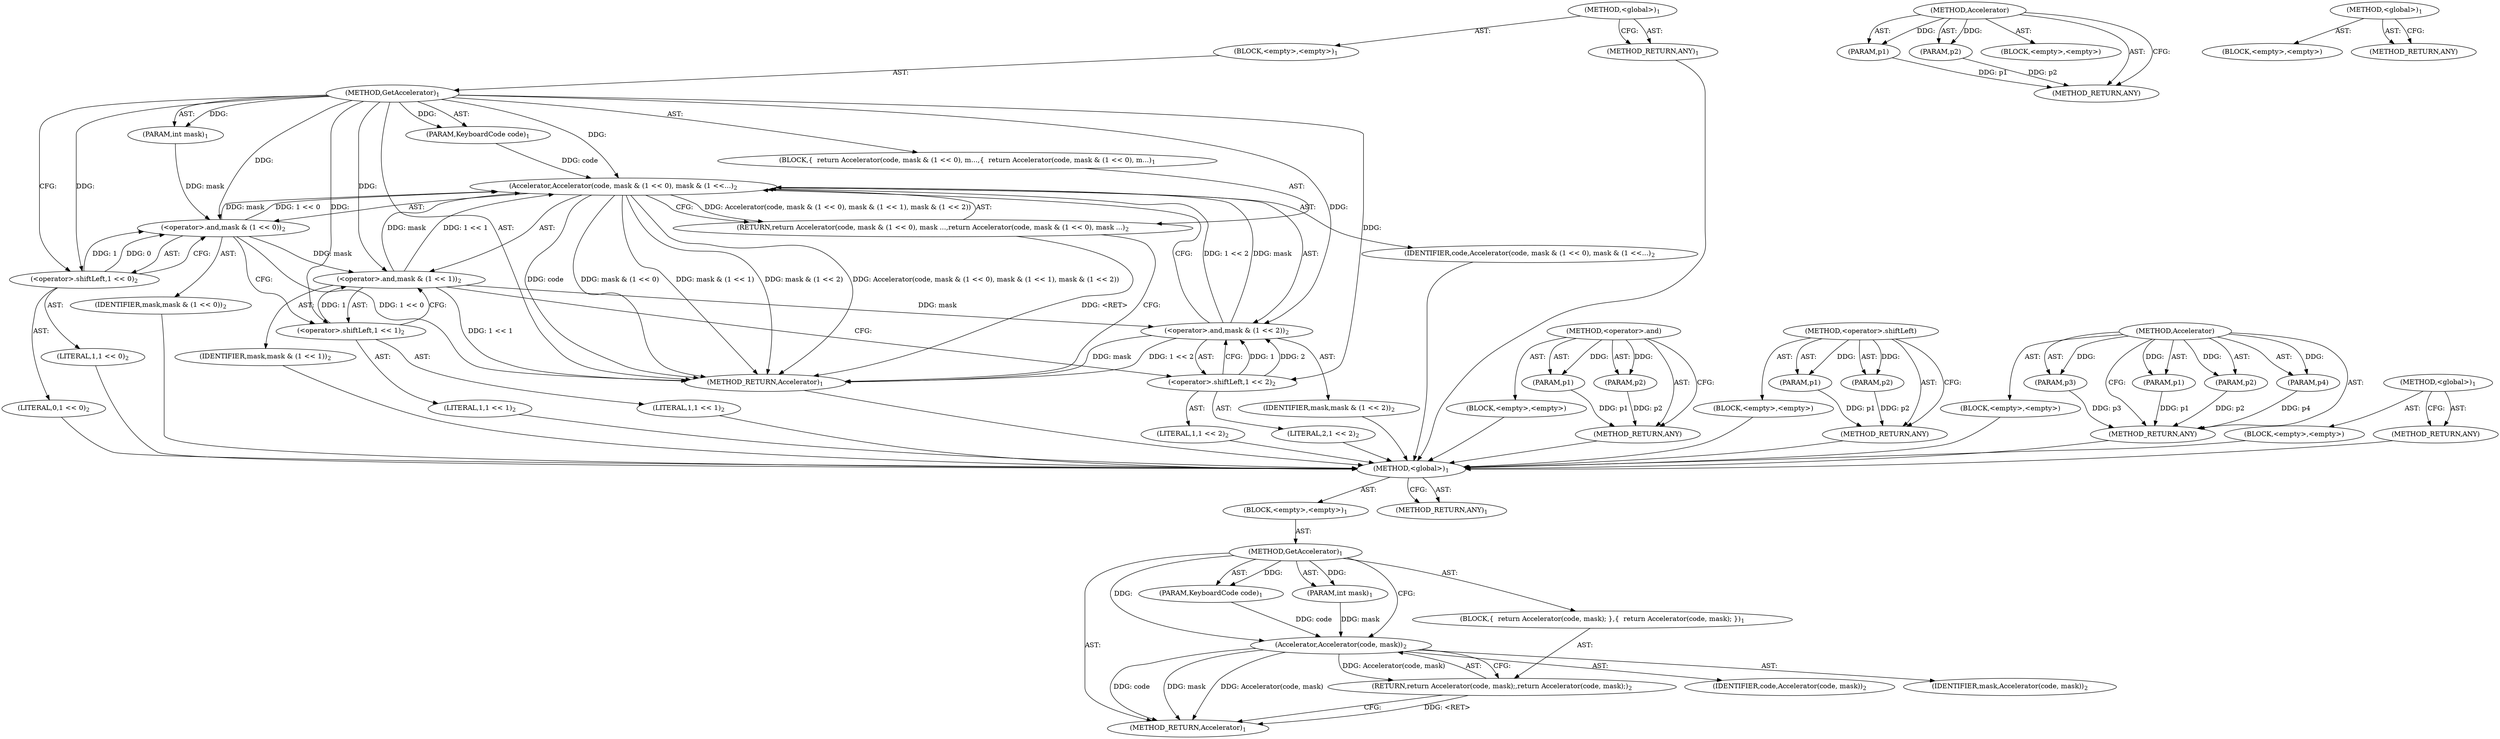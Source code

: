 digraph "&lt;global&gt;" {
vulnerable_6 [label=<(METHOD,&lt;global&gt;)<SUB>1</SUB>>];
vulnerable_7 [label=<(BLOCK,&lt;empty&gt;,&lt;empty&gt;)<SUB>1</SUB>>];
vulnerable_8 [label=<(METHOD,GetAccelerator)<SUB>1</SUB>>];
vulnerable_9 [label=<(PARAM,KeyboardCode code)<SUB>1</SUB>>];
vulnerable_10 [label=<(PARAM,int mask)<SUB>1</SUB>>];
vulnerable_11 [label=<(BLOCK,{
  return Accelerator(code, mask &amp; (1 &lt;&lt; 0), m...,{
  return Accelerator(code, mask &amp; (1 &lt;&lt; 0), m...)<SUB>1</SUB>>];
vulnerable_12 [label=<(RETURN,return Accelerator(code, mask &amp; (1 &lt;&lt; 0), mask ...,return Accelerator(code, mask &amp; (1 &lt;&lt; 0), mask ...)<SUB>2</SUB>>];
vulnerable_13 [label=<(Accelerator,Accelerator(code, mask &amp; (1 &lt;&lt; 0), mask &amp; (1 &lt;&lt;...)<SUB>2</SUB>>];
vulnerable_14 [label=<(IDENTIFIER,code,Accelerator(code, mask &amp; (1 &lt;&lt; 0), mask &amp; (1 &lt;&lt;...)<SUB>2</SUB>>];
vulnerable_15 [label=<(&lt;operator&gt;.and,mask &amp; (1 &lt;&lt; 0))<SUB>2</SUB>>];
vulnerable_16 [label=<(IDENTIFIER,mask,mask &amp; (1 &lt;&lt; 0))<SUB>2</SUB>>];
vulnerable_17 [label=<(&lt;operator&gt;.shiftLeft,1 &lt;&lt; 0)<SUB>2</SUB>>];
vulnerable_18 [label=<(LITERAL,1,1 &lt;&lt; 0)<SUB>2</SUB>>];
vulnerable_19 [label=<(LITERAL,0,1 &lt;&lt; 0)<SUB>2</SUB>>];
vulnerable_20 [label=<(&lt;operator&gt;.and,mask &amp; (1 &lt;&lt; 1))<SUB>2</SUB>>];
vulnerable_21 [label=<(IDENTIFIER,mask,mask &amp; (1 &lt;&lt; 1))<SUB>2</SUB>>];
vulnerable_22 [label=<(&lt;operator&gt;.shiftLeft,1 &lt;&lt; 1)<SUB>2</SUB>>];
vulnerable_23 [label=<(LITERAL,1,1 &lt;&lt; 1)<SUB>2</SUB>>];
vulnerable_24 [label=<(LITERAL,1,1 &lt;&lt; 1)<SUB>2</SUB>>];
vulnerable_25 [label=<(&lt;operator&gt;.and,mask &amp; (1 &lt;&lt; 2))<SUB>2</SUB>>];
vulnerable_26 [label=<(IDENTIFIER,mask,mask &amp; (1 &lt;&lt; 2))<SUB>2</SUB>>];
vulnerable_27 [label=<(&lt;operator&gt;.shiftLeft,1 &lt;&lt; 2)<SUB>2</SUB>>];
vulnerable_28 [label=<(LITERAL,1,1 &lt;&lt; 2)<SUB>2</SUB>>];
vulnerable_29 [label=<(LITERAL,2,1 &lt;&lt; 2)<SUB>2</SUB>>];
vulnerable_30 [label=<(METHOD_RETURN,Accelerator)<SUB>1</SUB>>];
vulnerable_32 [label=<(METHOD_RETURN,ANY)<SUB>1</SUB>>];
vulnerable_58 [label=<(METHOD,&lt;operator&gt;.and)>];
vulnerable_59 [label=<(PARAM,p1)>];
vulnerable_60 [label=<(PARAM,p2)>];
vulnerable_61 [label=<(BLOCK,&lt;empty&gt;,&lt;empty&gt;)>];
vulnerable_62 [label=<(METHOD_RETURN,ANY)>];
vulnerable_63 [label=<(METHOD,&lt;operator&gt;.shiftLeft)>];
vulnerable_64 [label=<(PARAM,p1)>];
vulnerable_65 [label=<(PARAM,p2)>];
vulnerable_66 [label=<(BLOCK,&lt;empty&gt;,&lt;empty&gt;)>];
vulnerable_67 [label=<(METHOD_RETURN,ANY)>];
vulnerable_51 [label=<(METHOD,Accelerator)>];
vulnerable_52 [label=<(PARAM,p1)>];
vulnerable_53 [label=<(PARAM,p2)>];
vulnerable_54 [label=<(PARAM,p3)>];
vulnerable_55 [label=<(PARAM,p4)>];
vulnerable_56 [label=<(BLOCK,&lt;empty&gt;,&lt;empty&gt;)>];
vulnerable_57 [label=<(METHOD_RETURN,ANY)>];
vulnerable_45 [label=<(METHOD,&lt;global&gt;)<SUB>1</SUB>>];
vulnerable_46 [label=<(BLOCK,&lt;empty&gt;,&lt;empty&gt;)>];
vulnerable_47 [label=<(METHOD_RETURN,ANY)>];
fixed_6 [label=<(METHOD,&lt;global&gt;)<SUB>1</SUB>>];
fixed_7 [label=<(BLOCK,&lt;empty&gt;,&lt;empty&gt;)<SUB>1</SUB>>];
fixed_8 [label=<(METHOD,GetAccelerator)<SUB>1</SUB>>];
fixed_9 [label=<(PARAM,KeyboardCode code)<SUB>1</SUB>>];
fixed_10 [label=<(PARAM,int mask)<SUB>1</SUB>>];
fixed_11 [label=<(BLOCK,{
  return Accelerator(code, mask);
 },{
  return Accelerator(code, mask);
 })<SUB>1</SUB>>];
fixed_12 [label=<(RETURN,return Accelerator(code, mask);,return Accelerator(code, mask);)<SUB>2</SUB>>];
fixed_13 [label=<(Accelerator,Accelerator(code, mask))<SUB>2</SUB>>];
fixed_14 [label=<(IDENTIFIER,code,Accelerator(code, mask))<SUB>2</SUB>>];
fixed_15 [label=<(IDENTIFIER,mask,Accelerator(code, mask))<SUB>2</SUB>>];
fixed_16 [label=<(METHOD_RETURN,Accelerator)<SUB>1</SUB>>];
fixed_18 [label=<(METHOD_RETURN,ANY)<SUB>1</SUB>>];
fixed_37 [label=<(METHOD,Accelerator)>];
fixed_38 [label=<(PARAM,p1)>];
fixed_39 [label=<(PARAM,p2)>];
fixed_40 [label=<(BLOCK,&lt;empty&gt;,&lt;empty&gt;)>];
fixed_41 [label=<(METHOD_RETURN,ANY)>];
fixed_31 [label=<(METHOD,&lt;global&gt;)<SUB>1</SUB>>];
fixed_32 [label=<(BLOCK,&lt;empty&gt;,&lt;empty&gt;)>];
fixed_33 [label=<(METHOD_RETURN,ANY)>];
vulnerable_6 -> vulnerable_7  [key=0, label="AST: "];
vulnerable_6 -> vulnerable_32  [key=0, label="AST: "];
vulnerable_6 -> vulnerable_32  [key=1, label="CFG: "];
vulnerable_7 -> vulnerable_8  [key=0, label="AST: "];
vulnerable_8 -> vulnerable_9  [key=0, label="AST: "];
vulnerable_8 -> vulnerable_9  [key=1, label="DDG: "];
vulnerable_8 -> vulnerable_10  [key=0, label="AST: "];
vulnerable_8 -> vulnerable_10  [key=1, label="DDG: "];
vulnerable_8 -> vulnerable_11  [key=0, label="AST: "];
vulnerable_8 -> vulnerable_30  [key=0, label="AST: "];
vulnerable_8 -> vulnerable_17  [key=0, label="CFG: "];
vulnerable_8 -> vulnerable_17  [key=1, label="DDG: "];
vulnerable_8 -> vulnerable_13  [key=0, label="DDG: "];
vulnerable_8 -> vulnerable_15  [key=0, label="DDG: "];
vulnerable_8 -> vulnerable_20  [key=0, label="DDG: "];
vulnerable_8 -> vulnerable_25  [key=0, label="DDG: "];
vulnerable_8 -> vulnerable_22  [key=0, label="DDG: "];
vulnerable_8 -> vulnerable_27  [key=0, label="DDG: "];
vulnerable_9 -> vulnerable_13  [key=0, label="DDG: code"];
vulnerable_10 -> vulnerable_15  [key=0, label="DDG: mask"];
vulnerable_11 -> vulnerable_12  [key=0, label="AST: "];
vulnerable_12 -> vulnerable_13  [key=0, label="AST: "];
vulnerable_12 -> vulnerable_30  [key=0, label="CFG: "];
vulnerable_12 -> vulnerable_30  [key=1, label="DDG: &lt;RET&gt;"];
vulnerable_13 -> vulnerable_14  [key=0, label="AST: "];
vulnerable_13 -> vulnerable_15  [key=0, label="AST: "];
vulnerable_13 -> vulnerable_20  [key=0, label="AST: "];
vulnerable_13 -> vulnerable_25  [key=0, label="AST: "];
vulnerable_13 -> vulnerable_12  [key=0, label="CFG: "];
vulnerable_13 -> vulnerable_12  [key=1, label="DDG: Accelerator(code, mask &amp; (1 &lt;&lt; 0), mask &amp; (1 &lt;&lt; 1), mask &amp; (1 &lt;&lt; 2))"];
vulnerable_13 -> vulnerable_30  [key=0, label="DDG: code"];
vulnerable_13 -> vulnerable_30  [key=1, label="DDG: mask &amp; (1 &lt;&lt; 0)"];
vulnerable_13 -> vulnerable_30  [key=2, label="DDG: mask &amp; (1 &lt;&lt; 1)"];
vulnerable_13 -> vulnerable_30  [key=3, label="DDG: mask &amp; (1 &lt;&lt; 2)"];
vulnerable_13 -> vulnerable_30  [key=4, label="DDG: Accelerator(code, mask &amp; (1 &lt;&lt; 0), mask &amp; (1 &lt;&lt; 1), mask &amp; (1 &lt;&lt; 2))"];
vulnerable_14 -> fixed_6  [key=0];
vulnerable_15 -> vulnerable_16  [key=0, label="AST: "];
vulnerable_15 -> vulnerable_17  [key=0, label="AST: "];
vulnerable_15 -> vulnerable_22  [key=0, label="CFG: "];
vulnerable_15 -> vulnerable_30  [key=0, label="DDG: 1 &lt;&lt; 0"];
vulnerable_15 -> vulnerable_13  [key=0, label="DDG: mask"];
vulnerable_15 -> vulnerable_13  [key=1, label="DDG: 1 &lt;&lt; 0"];
vulnerable_15 -> vulnerable_20  [key=0, label="DDG: mask"];
vulnerable_16 -> fixed_6  [key=0];
vulnerable_17 -> vulnerable_18  [key=0, label="AST: "];
vulnerable_17 -> vulnerable_19  [key=0, label="AST: "];
vulnerable_17 -> vulnerable_15  [key=0, label="CFG: "];
vulnerable_17 -> vulnerable_15  [key=1, label="DDG: 1"];
vulnerable_17 -> vulnerable_15  [key=2, label="DDG: 0"];
vulnerable_18 -> fixed_6  [key=0];
vulnerable_19 -> fixed_6  [key=0];
vulnerable_20 -> vulnerable_21  [key=0, label="AST: "];
vulnerable_20 -> vulnerable_22  [key=0, label="AST: "];
vulnerable_20 -> vulnerable_27  [key=0, label="CFG: "];
vulnerable_20 -> vulnerable_30  [key=0, label="DDG: 1 &lt;&lt; 1"];
vulnerable_20 -> vulnerable_13  [key=0, label="DDG: mask"];
vulnerable_20 -> vulnerable_13  [key=1, label="DDG: 1 &lt;&lt; 1"];
vulnerable_20 -> vulnerable_25  [key=0, label="DDG: mask"];
vulnerable_21 -> fixed_6  [key=0];
vulnerable_22 -> vulnerable_23  [key=0, label="AST: "];
vulnerable_22 -> vulnerable_24  [key=0, label="AST: "];
vulnerable_22 -> vulnerable_20  [key=0, label="CFG: "];
vulnerable_22 -> vulnerable_20  [key=1, label="DDG: 1"];
vulnerable_23 -> fixed_6  [key=0];
vulnerable_24 -> fixed_6  [key=0];
vulnerable_25 -> vulnerable_26  [key=0, label="AST: "];
vulnerable_25 -> vulnerable_27  [key=0, label="AST: "];
vulnerable_25 -> vulnerable_13  [key=0, label="CFG: "];
vulnerable_25 -> vulnerable_13  [key=1, label="DDG: mask"];
vulnerable_25 -> vulnerable_13  [key=2, label="DDG: 1 &lt;&lt; 2"];
vulnerable_25 -> vulnerable_30  [key=0, label="DDG: mask"];
vulnerable_25 -> vulnerable_30  [key=1, label="DDG: 1 &lt;&lt; 2"];
vulnerable_26 -> fixed_6  [key=0];
vulnerable_27 -> vulnerable_28  [key=0, label="AST: "];
vulnerable_27 -> vulnerable_29  [key=0, label="AST: "];
vulnerable_27 -> vulnerable_25  [key=0, label="CFG: "];
vulnerable_27 -> vulnerable_25  [key=1, label="DDG: 1"];
vulnerable_27 -> vulnerable_25  [key=2, label="DDG: 2"];
vulnerable_28 -> fixed_6  [key=0];
vulnerable_29 -> fixed_6  [key=0];
vulnerable_30 -> fixed_6  [key=0];
vulnerable_32 -> fixed_6  [key=0];
vulnerable_58 -> vulnerable_59  [key=0, label="AST: "];
vulnerable_58 -> vulnerable_59  [key=1, label="DDG: "];
vulnerable_58 -> vulnerable_61  [key=0, label="AST: "];
vulnerable_58 -> vulnerable_60  [key=0, label="AST: "];
vulnerable_58 -> vulnerable_60  [key=1, label="DDG: "];
vulnerable_58 -> vulnerable_62  [key=0, label="AST: "];
vulnerable_58 -> vulnerable_62  [key=1, label="CFG: "];
vulnerable_59 -> vulnerable_62  [key=0, label="DDG: p1"];
vulnerable_60 -> vulnerable_62  [key=0, label="DDG: p2"];
vulnerable_61 -> fixed_6  [key=0];
vulnerable_62 -> fixed_6  [key=0];
vulnerable_63 -> vulnerable_64  [key=0, label="AST: "];
vulnerable_63 -> vulnerable_64  [key=1, label="DDG: "];
vulnerable_63 -> vulnerable_66  [key=0, label="AST: "];
vulnerable_63 -> vulnerable_65  [key=0, label="AST: "];
vulnerable_63 -> vulnerable_65  [key=1, label="DDG: "];
vulnerable_63 -> vulnerable_67  [key=0, label="AST: "];
vulnerable_63 -> vulnerable_67  [key=1, label="CFG: "];
vulnerable_64 -> vulnerable_67  [key=0, label="DDG: p1"];
vulnerable_65 -> vulnerable_67  [key=0, label="DDG: p2"];
vulnerable_66 -> fixed_6  [key=0];
vulnerable_67 -> fixed_6  [key=0];
vulnerable_51 -> vulnerable_52  [key=0, label="AST: "];
vulnerable_51 -> vulnerable_52  [key=1, label="DDG: "];
vulnerable_51 -> vulnerable_56  [key=0, label="AST: "];
vulnerable_51 -> vulnerable_53  [key=0, label="AST: "];
vulnerable_51 -> vulnerable_53  [key=1, label="DDG: "];
vulnerable_51 -> vulnerable_57  [key=0, label="AST: "];
vulnerable_51 -> vulnerable_57  [key=1, label="CFG: "];
vulnerable_51 -> vulnerable_54  [key=0, label="AST: "];
vulnerable_51 -> vulnerable_54  [key=1, label="DDG: "];
vulnerable_51 -> vulnerable_55  [key=0, label="AST: "];
vulnerable_51 -> vulnerable_55  [key=1, label="DDG: "];
vulnerable_52 -> vulnerable_57  [key=0, label="DDG: p1"];
vulnerable_53 -> vulnerable_57  [key=0, label="DDG: p2"];
vulnerable_54 -> vulnerable_57  [key=0, label="DDG: p3"];
vulnerable_55 -> vulnerable_57  [key=0, label="DDG: p4"];
vulnerable_56 -> fixed_6  [key=0];
vulnerable_57 -> fixed_6  [key=0];
vulnerable_45 -> vulnerable_46  [key=0, label="AST: "];
vulnerable_45 -> vulnerable_47  [key=0, label="AST: "];
vulnerable_45 -> vulnerable_47  [key=1, label="CFG: "];
vulnerable_46 -> fixed_6  [key=0];
vulnerable_47 -> fixed_6  [key=0];
fixed_6 -> fixed_7  [key=0, label="AST: "];
fixed_6 -> fixed_18  [key=0, label="AST: "];
fixed_6 -> fixed_18  [key=1, label="CFG: "];
fixed_7 -> fixed_8  [key=0, label="AST: "];
fixed_8 -> fixed_9  [key=0, label="AST: "];
fixed_8 -> fixed_9  [key=1, label="DDG: "];
fixed_8 -> fixed_10  [key=0, label="AST: "];
fixed_8 -> fixed_10  [key=1, label="DDG: "];
fixed_8 -> fixed_11  [key=0, label="AST: "];
fixed_8 -> fixed_16  [key=0, label="AST: "];
fixed_8 -> fixed_13  [key=0, label="CFG: "];
fixed_8 -> fixed_13  [key=1, label="DDG: "];
fixed_9 -> fixed_13  [key=0, label="DDG: code"];
fixed_10 -> fixed_13  [key=0, label="DDG: mask"];
fixed_11 -> fixed_12  [key=0, label="AST: "];
fixed_12 -> fixed_13  [key=0, label="AST: "];
fixed_12 -> fixed_16  [key=0, label="CFG: "];
fixed_12 -> fixed_16  [key=1, label="DDG: &lt;RET&gt;"];
fixed_13 -> fixed_14  [key=0, label="AST: "];
fixed_13 -> fixed_15  [key=0, label="AST: "];
fixed_13 -> fixed_12  [key=0, label="CFG: "];
fixed_13 -> fixed_12  [key=1, label="DDG: Accelerator(code, mask)"];
fixed_13 -> fixed_16  [key=0, label="DDG: code"];
fixed_13 -> fixed_16  [key=1, label="DDG: mask"];
fixed_13 -> fixed_16  [key=2, label="DDG: Accelerator(code, mask)"];
fixed_37 -> fixed_38  [key=0, label="AST: "];
fixed_37 -> fixed_38  [key=1, label="DDG: "];
fixed_37 -> fixed_40  [key=0, label="AST: "];
fixed_37 -> fixed_39  [key=0, label="AST: "];
fixed_37 -> fixed_39  [key=1, label="DDG: "];
fixed_37 -> fixed_41  [key=0, label="AST: "];
fixed_37 -> fixed_41  [key=1, label="CFG: "];
fixed_38 -> fixed_41  [key=0, label="DDG: p1"];
fixed_39 -> fixed_41  [key=0, label="DDG: p2"];
fixed_31 -> fixed_32  [key=0, label="AST: "];
fixed_31 -> fixed_33  [key=0, label="AST: "];
fixed_31 -> fixed_33  [key=1, label="CFG: "];
}
